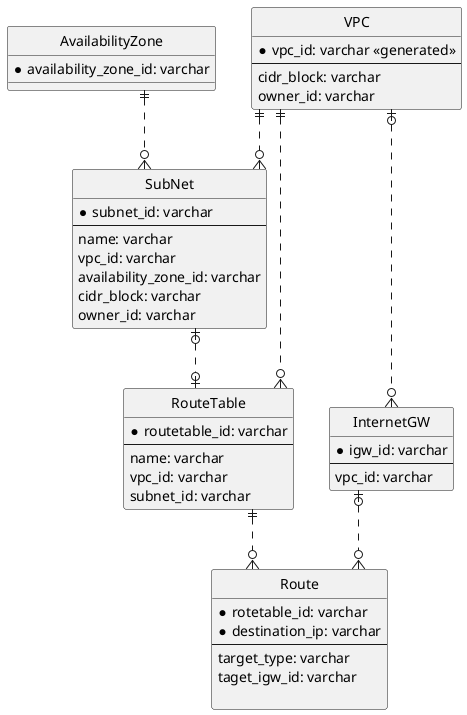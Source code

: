 @startuml vpc-er-diagram

' hide the spot
hide circle

' avoid problems with angled crows feet
skinparam linetype ortho

entity "VPC" as vpc {
    *vpc_id: varchar <<generated>>
    --
    cidr_block: varchar
    owner_id: varchar
}

entity "AvailabilityZone" as av {
  *availability_zone_id: varchar
}

entity "SubNet" as subnet {
    *subnet_id: varchar
    --
    name: varchar
    vpc_id: varchar
    availability_zone_id: varchar
    cidr_block: varchar
    owner_id: varchar
}

entity "InternetGW" as igw {
    *igw_id: varchar
    --
    vpc_id: varchar
}

entity "RouteTable" as routetable {
    *routetable_id: varchar
    --
    name: varchar
    vpc_id: varchar
    subnet_id: varchar
}

entity "Route" as route {
  *rotetable_id: varchar
  *destination_ip: varchar
  --
  target_type: varchar
  taget_igw_id: varchar
  
}

vpc ||..o{ subnet
vpc |o..o{ igw
vpc ||..o{ routetable
av ||..o{subnet
subnet |o..o| routetable
routetable ||..o{route
igw |o..o{route
@enduml
